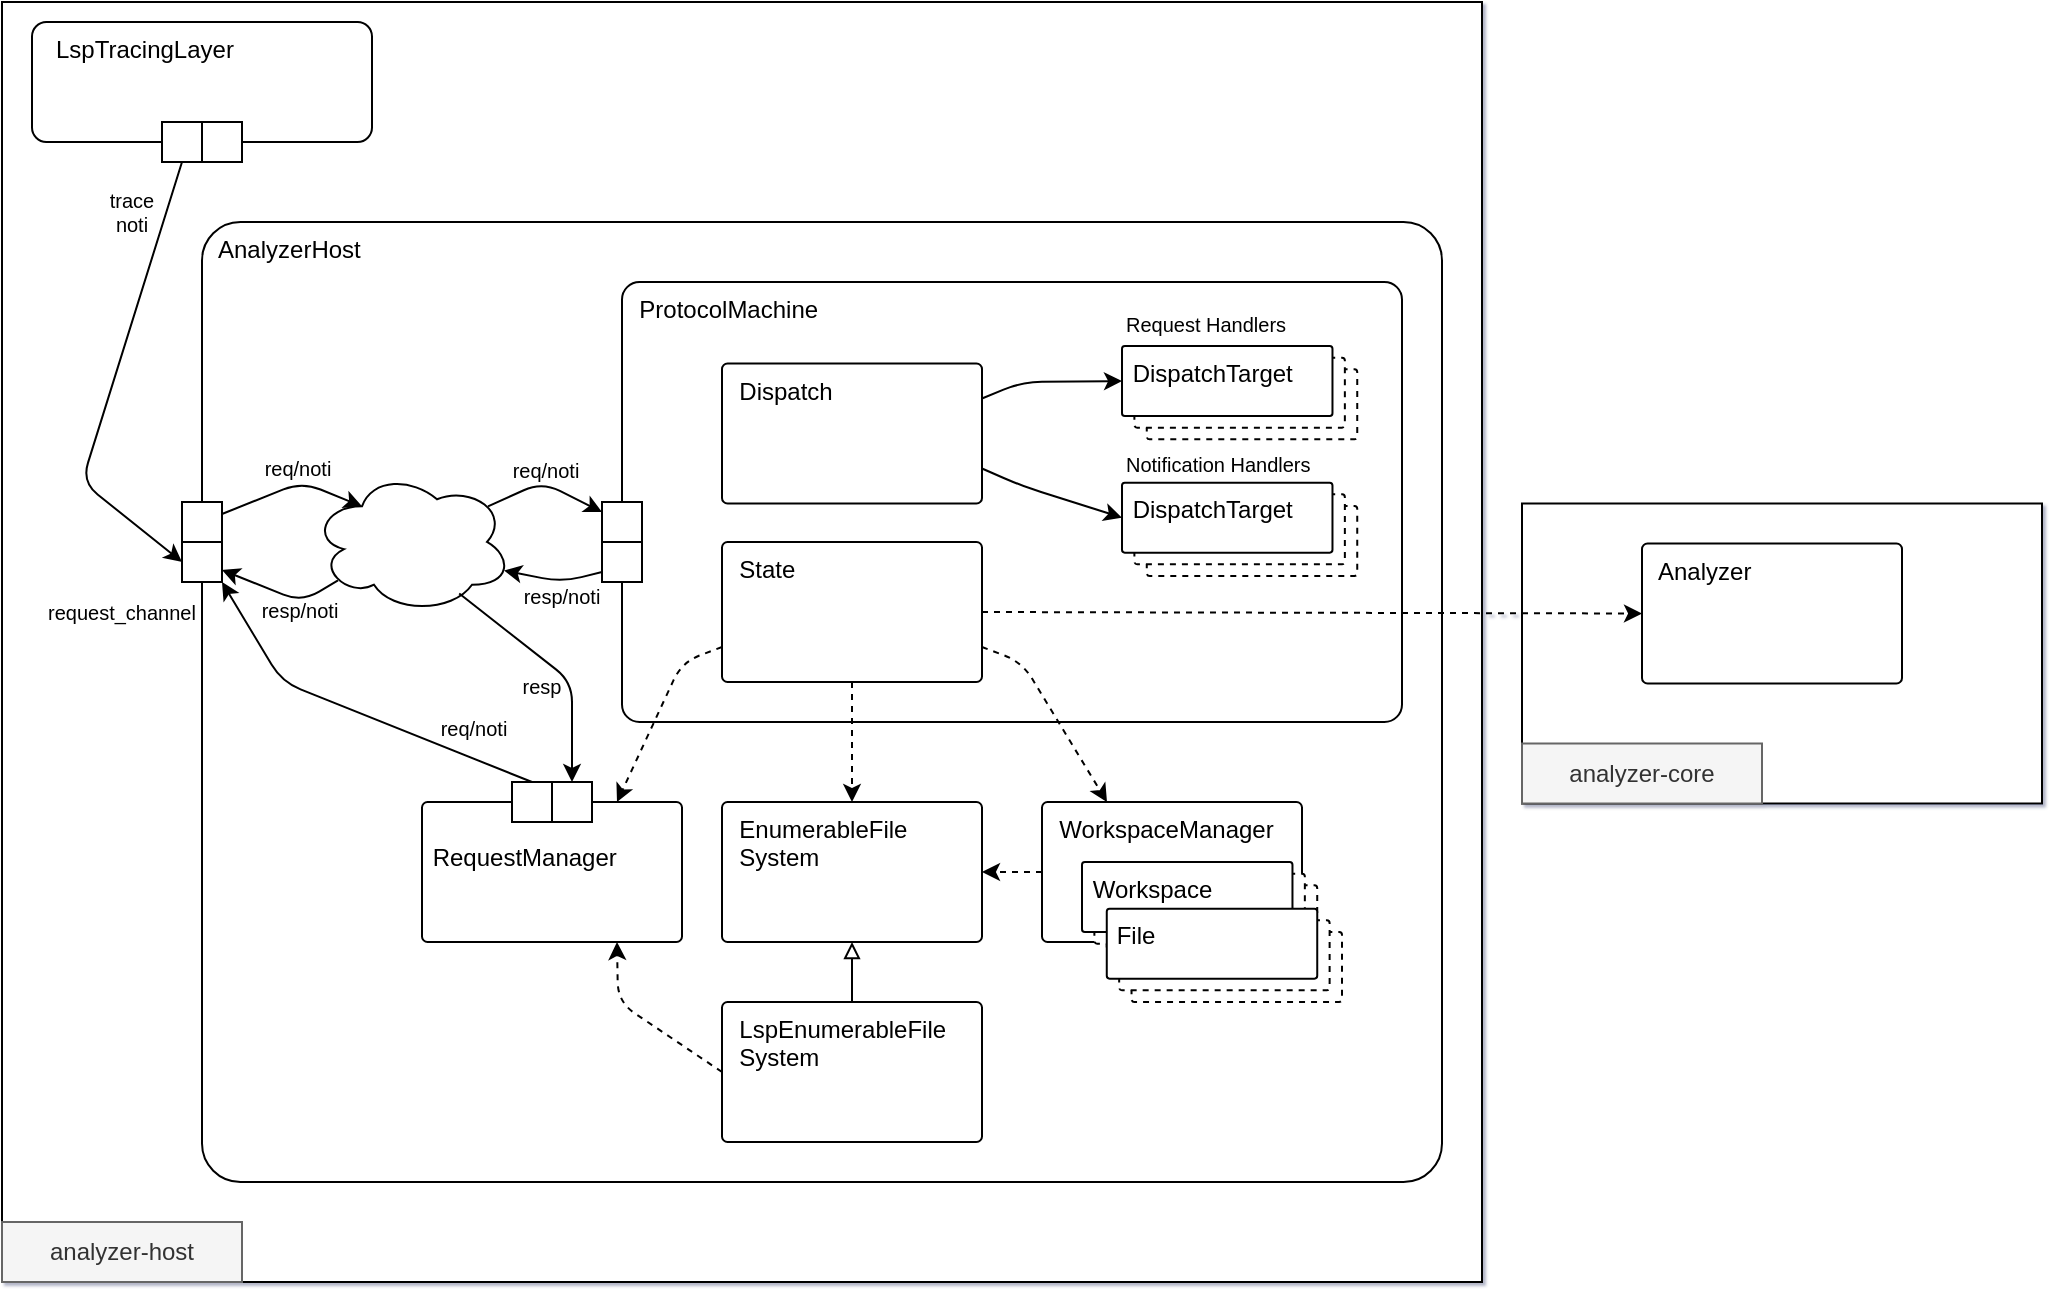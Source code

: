 <mxfile>
    <diagram id="kiC7Fy-Wdv5dh07NvFkj" name="AnalyzerHost Channels">
        <mxGraphModel dx="671" dy="979" grid="1" gridSize="10" guides="1" tooltips="1" connect="1" arrows="1" fold="1" page="0" pageScale="1" pageWidth="827" pageHeight="1169" math="0" shadow="1">
            <root>
                <mxCell id="0"/>
                <mxCell id="1" parent="0"/>
                <mxCell id="31" value="" style="rounded=0;whiteSpace=wrap;html=1;" parent="1" vertex="1">
                    <mxGeometry x="800" y="210" width="740" height="640" as="geometry"/>
                </mxCell>
                <mxCell id="32" value="&amp;nbsp; AnalyzerHost" style="rounded=1;whiteSpace=wrap;html=1;arcSize=4;align=left;verticalAlign=top;" parent="1" vertex="1">
                    <mxGeometry x="900" y="320" width="620" height="480" as="geometry"/>
                </mxCell>
                <mxCell id="33" value="&amp;nbsp; ProtocolMachine" style="rounded=1;whiteSpace=wrap;html=1;arcSize=4;align=left;verticalAlign=top;" parent="1" vertex="1">
                    <mxGeometry x="1110" y="350" width="390" height="220" as="geometry"/>
                </mxCell>
                <mxCell id="34" value="" style="group" parent="1" vertex="1" connectable="0">
                    <mxGeometry x="890" y="460" width="20" height="40" as="geometry"/>
                </mxCell>
                <mxCell id="35" value="" style="rounded=0;whiteSpace=wrap;html=1;" parent="34" vertex="1">
                    <mxGeometry width="20" height="20" as="geometry"/>
                </mxCell>
                <mxCell id="36" value="" style="rounded=0;whiteSpace=wrap;html=1;" parent="34" vertex="1">
                    <mxGeometry y="20" width="20" height="20" as="geometry"/>
                </mxCell>
                <mxCell id="41" value="request_channel" style="text;html=1;strokeColor=none;fillColor=none;align=center;verticalAlign=middle;whiteSpace=wrap;rounded=0;fontSize=10;" parent="1" vertex="1">
                    <mxGeometry x="820" y="500" width="80" height="30" as="geometry"/>
                </mxCell>
                <mxCell id="43" style="edgeStyle=none;html=1;exitX=0.13;exitY=0.77;exitDx=0;exitDy=0;exitPerimeter=0;fontSize=10;" parent="1" source="45" target="36" edge="1">
                    <mxGeometry relative="1" as="geometry">
                        <Array as="points">
                            <mxPoint x="950" y="510"/>
                        </Array>
                    </mxGeometry>
                </mxCell>
                <mxCell id="45" value="" style="ellipse;shape=cloud;whiteSpace=wrap;html=1;fontSize=10;" parent="1" vertex="1">
                    <mxGeometry x="955" y="444.37" width="100" height="71.25" as="geometry"/>
                </mxCell>
                <mxCell id="46" style="edgeStyle=none;html=1;entryX=0.25;entryY=0.25;entryDx=0;entryDy=0;entryPerimeter=0;fontSize=10;" parent="1" source="35" target="45" edge="1">
                    <mxGeometry relative="1" as="geometry">
                        <Array as="points">
                            <mxPoint x="950" y="450"/>
                        </Array>
                    </mxGeometry>
                </mxCell>
                <mxCell id="48" value="req/noti" style="text;html=1;strokeColor=none;fillColor=none;align=center;verticalAlign=middle;whiteSpace=wrap;rounded=0;fontSize=10;" parent="1" vertex="1">
                    <mxGeometry x="923" y="428" width="50" height="30" as="geometry"/>
                </mxCell>
                <mxCell id="49" value="resp/noti" style="text;html=1;strokeColor=none;fillColor=none;align=center;verticalAlign=middle;whiteSpace=wrap;rounded=0;fontSize=10;" parent="1" vertex="1">
                    <mxGeometry x="934" y="499.25" width="30" height="30" as="geometry"/>
                </mxCell>
                <mxCell id="60" value="&lt;br&gt;&amp;nbsp;RequestManager" style="rounded=1;whiteSpace=wrap;html=1;arcSize=4;align=left;verticalAlign=top;" parent="1" vertex="1">
                    <mxGeometry x="1010" y="610" width="130" height="70" as="geometry"/>
                </mxCell>
                <mxCell id="61" value="&amp;nbsp; EnumerableFile&lt;br&gt;&amp;nbsp; System" style="rounded=1;whiteSpace=wrap;html=1;arcSize=4;align=left;verticalAlign=top;" parent="1" vertex="1">
                    <mxGeometry x="1160" y="610" width="130" height="70" as="geometry"/>
                </mxCell>
                <mxCell id="62" value="&amp;nbsp; LspEnumerableFile&lt;br&gt;&amp;nbsp; System" style="rounded=1;whiteSpace=wrap;html=1;arcSize=4;align=left;verticalAlign=top;" parent="1" vertex="1">
                    <mxGeometry x="1160" y="710" width="130" height="70" as="geometry"/>
                </mxCell>
                <mxCell id="63" style="edgeStyle=none;html=1;fontSize=10;entryX=0.5;entryY=1;entryDx=0;entryDy=0;exitX=0.5;exitY=0;exitDx=0;exitDy=0;endArrow=block;endFill=0;" parent="1" source="62" target="61" edge="1">
                    <mxGeometry relative="1" as="geometry">
                        <mxPoint x="680" y="970" as="sourcePoint"/>
                        <mxPoint x="810" y="940" as="targetPoint"/>
                    </mxGeometry>
                </mxCell>
                <mxCell id="G93mr-MW5KjIMSvTOZJg-63" value="" style="group;rotation=90;" parent="1" vertex="1" connectable="0">
                    <mxGeometry x="1065" y="590" width="20" height="40" as="geometry"/>
                </mxCell>
                <mxCell id="G93mr-MW5KjIMSvTOZJg-64" value="" style="rounded=0;whiteSpace=wrap;html=1;rotation=90;" parent="G93mr-MW5KjIMSvTOZJg-63" vertex="1">
                    <mxGeometry x="10" y="10" width="20" height="20" as="geometry"/>
                </mxCell>
                <mxCell id="G93mr-MW5KjIMSvTOZJg-65" value="" style="rounded=0;whiteSpace=wrap;html=1;rotation=90;" parent="G93mr-MW5KjIMSvTOZJg-63" vertex="1">
                    <mxGeometry x="-10" y="10" width="20" height="20" as="geometry"/>
                </mxCell>
                <mxCell id="G93mr-MW5KjIMSvTOZJg-66" style="edgeStyle=none;html=1;entryX=0;entryY=0.5;entryDx=0;entryDy=0;fontSize=10;exitX=0.736;exitY=0.862;exitDx=0;exitDy=0;exitPerimeter=0;" parent="1" source="45" target="G93mr-MW5KjIMSvTOZJg-64" edge="1">
                    <mxGeometry relative="1" as="geometry">
                        <Array as="points">
                            <mxPoint x="1085" y="550"/>
                        </Array>
                        <mxPoint x="920" y="474" as="sourcePoint"/>
                        <mxPoint x="1030" y="474.375" as="targetPoint"/>
                    </mxGeometry>
                </mxCell>
                <mxCell id="G93mr-MW5KjIMSvTOZJg-67" value="resp" style="text;html=1;strokeColor=none;fillColor=none;align=center;verticalAlign=middle;whiteSpace=wrap;rounded=0;fontSize=10;" parent="1" vertex="1">
                    <mxGeometry x="1055" y="537.25" width="30" height="30" as="geometry"/>
                </mxCell>
                <mxCell id="G93mr-MW5KjIMSvTOZJg-69" style="edgeStyle=none;html=1;entryX=1;entryY=1;entryDx=0;entryDy=0;fontSize=10;exitX=0;exitY=0.5;exitDx=0;exitDy=0;" parent="1" source="G93mr-MW5KjIMSvTOZJg-65" target="36" edge="1">
                    <mxGeometry relative="1" as="geometry">
                        <Array as="points">
                            <mxPoint x="940" y="550"/>
                        </Array>
                        <mxPoint x="1068.88" y="512.625" as="sourcePoint"/>
                        <mxPoint x="1095" y="610.0" as="targetPoint"/>
                    </mxGeometry>
                </mxCell>
                <mxCell id="G93mr-MW5KjIMSvTOZJg-70" style="edgeStyle=none;html=1;fontSize=10;dashed=1;exitX=0;exitY=0.5;exitDx=0;exitDy=0;entryX=0.75;entryY=1;entryDx=0;entryDy=0;" parent="1" source="62" target="60" edge="1">
                    <mxGeometry relative="1" as="geometry">
                        <mxPoint x="1100.14" y="830.0" as="sourcePoint"/>
                        <mxPoint x="1100" y="899.66" as="targetPoint"/>
                        <Array as="points">
                            <mxPoint x="1108" y="710"/>
                        </Array>
                    </mxGeometry>
                </mxCell>
                <mxCell id="G93mr-MW5KjIMSvTOZJg-71" value="req/noti" style="text;html=1;strokeColor=none;fillColor=none;align=center;verticalAlign=middle;whiteSpace=wrap;rounded=0;fontSize=10;" parent="1" vertex="1">
                    <mxGeometry x="1021" y="558.25" width="30" height="30" as="geometry"/>
                </mxCell>
                <mxCell id="G93mr-MW5KjIMSvTOZJg-74" style="edgeStyle=none;html=1;fontSize=10;dashed=1;entryX=0.5;entryY=0;entryDx=0;entryDy=0;" parent="1" source="G93mr-MW5KjIMSvTOZJg-85" target="61" edge="1">
                    <mxGeometry relative="1" as="geometry">
                        <mxPoint x="1170" y="755" as="sourcePoint"/>
                        <mxPoint x="1117.5" y="690" as="targetPoint"/>
                    </mxGeometry>
                </mxCell>
                <mxCell id="G93mr-MW5KjIMSvTOZJg-75" style="edgeStyle=none;html=1;fontSize=10;dashed=1;exitX=0;exitY=0.75;exitDx=0;exitDy=0;entryX=0.75;entryY=0;entryDx=0;entryDy=0;" parent="1" source="G93mr-MW5KjIMSvTOZJg-85" target="60" edge="1">
                    <mxGeometry relative="1" as="geometry">
                        <mxPoint x="1270.8" y="576" as="sourcePoint"/>
                        <mxPoint x="1267.5" y="620" as="targetPoint"/>
                        <Array as="points">
                            <mxPoint x="1140" y="540"/>
                        </Array>
                    </mxGeometry>
                </mxCell>
                <mxCell id="G93mr-MW5KjIMSvTOZJg-76" value="" style="group" parent="1" vertex="1" connectable="0">
                    <mxGeometry x="1100" y="460" width="20" height="40" as="geometry"/>
                </mxCell>
                <mxCell id="G93mr-MW5KjIMSvTOZJg-77" value="" style="rounded=0;whiteSpace=wrap;html=1;" parent="G93mr-MW5KjIMSvTOZJg-76" vertex="1">
                    <mxGeometry width="20" height="20" as="geometry"/>
                </mxCell>
                <mxCell id="G93mr-MW5KjIMSvTOZJg-78" value="" style="rounded=0;whiteSpace=wrap;html=1;" parent="G93mr-MW5KjIMSvTOZJg-76" vertex="1">
                    <mxGeometry y="20" width="20" height="20" as="geometry"/>
                </mxCell>
                <mxCell id="G93mr-MW5KjIMSvTOZJg-81" style="edgeStyle=none;html=1;entryX=0;entryY=0.25;entryDx=0;entryDy=0;fontSize=10;exitX=0.88;exitY=0.25;exitDx=0;exitDy=0;exitPerimeter=0;" parent="1" source="45" target="G93mr-MW5KjIMSvTOZJg-77" edge="1">
                    <mxGeometry relative="1" as="geometry">
                        <Array as="points">
                            <mxPoint x="1070" y="450"/>
                        </Array>
                        <mxPoint x="1010" y="426" as="sourcePoint"/>
                        <mxPoint x="1090" y="422.192" as="targetPoint"/>
                    </mxGeometry>
                </mxCell>
                <mxCell id="G93mr-MW5KjIMSvTOZJg-82" value="req/noti" style="text;html=1;strokeColor=none;fillColor=none;align=center;verticalAlign=middle;whiteSpace=wrap;rounded=0;fontSize=10;" parent="1" vertex="1">
                    <mxGeometry x="1047" y="429" width="50" height="30" as="geometry"/>
                </mxCell>
                <mxCell id="G93mr-MW5KjIMSvTOZJg-83" style="edgeStyle=none;html=1;entryX=0.96;entryY=0.7;entryDx=0;entryDy=0;fontSize=10;exitX=0;exitY=0.75;exitDx=0;exitDy=0;entryPerimeter=0;" parent="1" source="G93mr-MW5KjIMSvTOZJg-78" target="45" edge="1">
                    <mxGeometry relative="1" as="geometry">
                        <mxPoint x="1063" y="472.192" as="sourcePoint"/>
                        <mxPoint x="1110" y="475" as="targetPoint"/>
                        <Array as="points">
                            <mxPoint x="1080" y="500"/>
                        </Array>
                    </mxGeometry>
                </mxCell>
                <mxCell id="G93mr-MW5KjIMSvTOZJg-84" value="resp/noti" style="text;html=1;strokeColor=none;fillColor=none;align=center;verticalAlign=middle;whiteSpace=wrap;rounded=0;fontSize=10;" parent="1" vertex="1">
                    <mxGeometry x="1065" y="491.63" width="30" height="30" as="geometry"/>
                </mxCell>
                <mxCell id="G93mr-MW5KjIMSvTOZJg-85" value="&amp;nbsp; State" style="rounded=1;whiteSpace=wrap;html=1;arcSize=4;align=left;verticalAlign=top;" parent="1" vertex="1">
                    <mxGeometry x="1160" y="480" width="130" height="70" as="geometry"/>
                </mxCell>
                <mxCell id="G93mr-MW5KjIMSvTOZJg-86" value="&amp;nbsp; Dispatch" style="rounded=1;whiteSpace=wrap;html=1;arcSize=4;align=left;verticalAlign=top;" parent="1" vertex="1">
                    <mxGeometry x="1160" y="390.75" width="130" height="70" as="geometry"/>
                </mxCell>
                <mxCell id="G93mr-MW5KjIMSvTOZJg-87" value="&amp;nbsp; WorkspaceManager" style="rounded=1;whiteSpace=wrap;html=1;arcSize=4;align=left;verticalAlign=top;" parent="1" vertex="1">
                    <mxGeometry x="1320" y="610" width="130" height="70" as="geometry"/>
                </mxCell>
                <mxCell id="G93mr-MW5KjIMSvTOZJg-88" style="edgeStyle=none;html=1;fontSize=10;dashed=1;entryX=1;entryY=0.5;entryDx=0;entryDy=0;exitX=0;exitY=0.5;exitDx=0;exitDy=0;" parent="1" source="G93mr-MW5KjIMSvTOZJg-87" target="61" edge="1">
                    <mxGeometry relative="1" as="geometry">
                        <mxPoint x="1235" y="560.0" as="sourcePoint"/>
                        <mxPoint x="1235" y="620" as="targetPoint"/>
                    </mxGeometry>
                </mxCell>
                <mxCell id="G93mr-MW5KjIMSvTOZJg-89" style="edgeStyle=none;html=1;fontSize=10;dashed=1;entryX=0.25;entryY=0;entryDx=0;entryDy=0;exitX=1;exitY=0.75;exitDx=0;exitDy=0;" parent="1" source="G93mr-MW5KjIMSvTOZJg-85" target="G93mr-MW5KjIMSvTOZJg-87" edge="1">
                    <mxGeometry relative="1" as="geometry">
                        <mxPoint x="1245" y="570.0" as="sourcePoint"/>
                        <mxPoint x="1245" y="630" as="targetPoint"/>
                        <Array as="points">
                            <mxPoint x="1310" y="540"/>
                        </Array>
                    </mxGeometry>
                </mxCell>
                <mxCell id="G93mr-MW5KjIMSvTOZJg-91" value="" style="group" parent="1" vertex="1" connectable="0">
                    <mxGeometry x="1340" y="640" width="130" height="70" as="geometry"/>
                </mxCell>
                <mxCell id="G93mr-MW5KjIMSvTOZJg-92" value="&amp;nbsp; P4Workspace" style="rounded=1;whiteSpace=wrap;html=1;arcSize=4;align=left;verticalAlign=top;dashed=1;" parent="G93mr-MW5KjIMSvTOZJg-91" vertex="1">
                    <mxGeometry x="12.381" y="11.667" width="105.236" height="35" as="geometry"/>
                </mxCell>
                <mxCell id="G93mr-MW5KjIMSvTOZJg-93" value="&amp;nbsp; P4Workspace" style="rounded=1;whiteSpace=wrap;html=1;arcSize=4;align=left;verticalAlign=top;dashed=1;" parent="G93mr-MW5KjIMSvTOZJg-91" vertex="1">
                    <mxGeometry x="6.19" y="5.833" width="105.236" height="35" as="geometry"/>
                </mxCell>
                <mxCell id="G93mr-MW5KjIMSvTOZJg-94" value="&amp;nbsp;Workspace" style="rounded=1;whiteSpace=wrap;html=1;arcSize=4;align=left;verticalAlign=top;" parent="G93mr-MW5KjIMSvTOZJg-91" vertex="1">
                    <mxGeometry width="105.236" height="35" as="geometry"/>
                </mxCell>
                <mxCell id="G93mr-MW5KjIMSvTOZJg-99" value="" style="group" parent="G93mr-MW5KjIMSvTOZJg-91" vertex="1" connectable="0">
                    <mxGeometry x="12.383" y="23.333" width="117.617" height="46.667" as="geometry"/>
                </mxCell>
                <mxCell id="G93mr-MW5KjIMSvTOZJg-100" value="&amp;nbsp; P4Workspace" style="rounded=1;whiteSpace=wrap;html=1;arcSize=4;align=left;verticalAlign=top;dashed=1;" parent="G93mr-MW5KjIMSvTOZJg-99" vertex="1">
                    <mxGeometry x="12.381" y="11.667" width="105.236" height="35" as="geometry"/>
                </mxCell>
                <mxCell id="G93mr-MW5KjIMSvTOZJg-101" value="&amp;nbsp; P4Workspace" style="rounded=1;whiteSpace=wrap;html=1;arcSize=4;align=left;verticalAlign=top;dashed=1;" parent="G93mr-MW5KjIMSvTOZJg-99" vertex="1">
                    <mxGeometry x="6.19" y="5.833" width="105.236" height="35" as="geometry"/>
                </mxCell>
                <mxCell id="G93mr-MW5KjIMSvTOZJg-102" value="&amp;nbsp;File" style="rounded=1;whiteSpace=wrap;html=1;arcSize=4;align=left;verticalAlign=top;" parent="G93mr-MW5KjIMSvTOZJg-99" vertex="1">
                    <mxGeometry width="105.236" height="35" as="geometry"/>
                </mxCell>
                <mxCell id="G93mr-MW5KjIMSvTOZJg-103" value="" style="group" parent="1" vertex="1" connectable="0">
                    <mxGeometry x="1360.003" y="382.003" width="117.617" height="46.667" as="geometry"/>
                </mxCell>
                <mxCell id="G93mr-MW5KjIMSvTOZJg-104" value="&amp;nbsp; P4Workspace" style="rounded=1;whiteSpace=wrap;html=1;arcSize=4;align=left;verticalAlign=top;dashed=1;" parent="G93mr-MW5KjIMSvTOZJg-103" vertex="1">
                    <mxGeometry x="12.381" y="11.667" width="105.236" height="35" as="geometry"/>
                </mxCell>
                <mxCell id="G93mr-MW5KjIMSvTOZJg-105" value="&amp;nbsp; P4Workspace" style="rounded=1;whiteSpace=wrap;html=1;arcSize=4;align=left;verticalAlign=top;dashed=1;" parent="G93mr-MW5KjIMSvTOZJg-103" vertex="1">
                    <mxGeometry x="6.19" y="5.833" width="105.236" height="35" as="geometry"/>
                </mxCell>
                <mxCell id="G93mr-MW5KjIMSvTOZJg-106" value="&amp;nbsp;DispatchTarget" style="rounded=1;whiteSpace=wrap;html=1;arcSize=4;align=left;verticalAlign=top;" parent="G93mr-MW5KjIMSvTOZJg-103" vertex="1">
                    <mxGeometry width="105.236" height="35" as="geometry"/>
                </mxCell>
                <mxCell id="G93mr-MW5KjIMSvTOZJg-107" value="" style="group" parent="1" vertex="1" connectable="0">
                    <mxGeometry x="1360.003" y="450.333" width="117.617" height="46.667" as="geometry"/>
                </mxCell>
                <mxCell id="G93mr-MW5KjIMSvTOZJg-108" value="&amp;nbsp; P4Workspace" style="rounded=1;whiteSpace=wrap;html=1;arcSize=4;align=left;verticalAlign=top;dashed=1;" parent="G93mr-MW5KjIMSvTOZJg-107" vertex="1">
                    <mxGeometry x="12.381" y="11.667" width="105.236" height="35" as="geometry"/>
                </mxCell>
                <mxCell id="G93mr-MW5KjIMSvTOZJg-109" value="&amp;nbsp; P4Workspace" style="rounded=1;whiteSpace=wrap;html=1;arcSize=4;align=left;verticalAlign=top;dashed=1;" parent="G93mr-MW5KjIMSvTOZJg-107" vertex="1">
                    <mxGeometry x="6.19" y="5.833" width="105.236" height="35" as="geometry"/>
                </mxCell>
                <mxCell id="G93mr-MW5KjIMSvTOZJg-110" value="&amp;nbsp;DispatchTarget" style="rounded=1;whiteSpace=wrap;html=1;arcSize=4;align=left;verticalAlign=top;" parent="G93mr-MW5KjIMSvTOZJg-107" vertex="1">
                    <mxGeometry width="105.236" height="35" as="geometry"/>
                </mxCell>
                <mxCell id="G93mr-MW5KjIMSvTOZJg-115" value="Notification Handlers" style="text;html=1;strokeColor=none;fillColor=none;align=left;verticalAlign=middle;whiteSpace=wrap;rounded=0;fontSize=10;" parent="G93mr-MW5KjIMSvTOZJg-107" vertex="1">
                    <mxGeometry x="-0.003" y="-24.163" width="100" height="30" as="geometry"/>
                </mxCell>
                <mxCell id="G93mr-MW5KjIMSvTOZJg-112" style="edgeStyle=none;html=1;entryX=0;entryY=0.5;entryDx=0;entryDy=0;fontSize=10;exitX=1;exitY=0.25;exitDx=0;exitDy=0;" parent="1" source="G93mr-MW5KjIMSvTOZJg-86" target="G93mr-MW5KjIMSvTOZJg-106" edge="1">
                    <mxGeometry relative="1" as="geometry">
                        <Array as="points">
                            <mxPoint x="1310" y="400"/>
                        </Array>
                        <mxPoint x="1290" y="421.997" as="sourcePoint"/>
                        <mxPoint x="1346.4" y="516.21" as="targetPoint"/>
                    </mxGeometry>
                </mxCell>
                <mxCell id="G93mr-MW5KjIMSvTOZJg-113" style="edgeStyle=none;html=1;entryX=0;entryY=0.5;entryDx=0;entryDy=0;fontSize=10;exitX=1;exitY=0.75;exitDx=0;exitDy=0;labelBackgroundColor=none;" parent="1" source="G93mr-MW5KjIMSvTOZJg-86" target="G93mr-MW5KjIMSvTOZJg-110" edge="1">
                    <mxGeometry relative="1" as="geometry">
                        <Array as="points">
                            <mxPoint x="1310" y="452"/>
                        </Array>
                        <mxPoint x="1300" y="431.998" as="sourcePoint"/>
                        <mxPoint x="1370.003" y="409.503" as="targetPoint"/>
                    </mxGeometry>
                </mxCell>
                <mxCell id="G93mr-MW5KjIMSvTOZJg-114" value="Request Handlers" style="text;html=1;strokeColor=none;fillColor=none;align=left;verticalAlign=middle;whiteSpace=wrap;rounded=0;fontSize=10;" parent="1" vertex="1">
                    <mxGeometry x="1360" y="356" width="100" height="30" as="geometry"/>
                </mxCell>
                <mxCell id="G93mr-MW5KjIMSvTOZJg-116" value="&amp;nbsp; &amp;nbsp;LspTracingLayer" style="rounded=1;whiteSpace=wrap;html=1;arcSize=12;align=left;verticalAlign=top;" parent="1" vertex="1">
                    <mxGeometry x="815" y="220" width="170" height="60" as="geometry"/>
                </mxCell>
                <mxCell id="G93mr-MW5KjIMSvTOZJg-117" value="" style="group;rotation=90;" parent="1" vertex="1" connectable="0">
                    <mxGeometry x="890" y="260" width="20" height="40" as="geometry"/>
                </mxCell>
                <mxCell id="G93mr-MW5KjIMSvTOZJg-118" value="" style="rounded=0;whiteSpace=wrap;html=1;rotation=90;" parent="G93mr-MW5KjIMSvTOZJg-117" vertex="1">
                    <mxGeometry x="10" y="10" width="20" height="20" as="geometry"/>
                </mxCell>
                <mxCell id="G93mr-MW5KjIMSvTOZJg-119" value="" style="rounded=0;whiteSpace=wrap;html=1;rotation=90;" parent="G93mr-MW5KjIMSvTOZJg-117" vertex="1">
                    <mxGeometry x="-10" y="10" width="20" height="20" as="geometry"/>
                </mxCell>
                <mxCell id="G93mr-MW5KjIMSvTOZJg-120" style="edgeStyle=none;html=1;fontSize=10;exitX=1;exitY=0.5;exitDx=0;exitDy=0;entryX=0;entryY=0.5;entryDx=0;entryDy=0;" parent="1" source="G93mr-MW5KjIMSvTOZJg-119" target="36" edge="1">
                    <mxGeometry relative="1" as="geometry">
                        <Array as="points">
                            <mxPoint x="840" y="450"/>
                        </Array>
                        <mxPoint x="1075" y="610" as="sourcePoint"/>
                        <mxPoint x="750" y="520" as="targetPoint"/>
                    </mxGeometry>
                </mxCell>
                <mxCell id="G93mr-MW5KjIMSvTOZJg-121" value="trace noti" style="text;html=1;strokeColor=none;fillColor=none;align=center;verticalAlign=middle;whiteSpace=wrap;rounded=0;fontSize=10;" parent="1" vertex="1">
                    <mxGeometry x="850" y="300" width="30" height="30" as="geometry"/>
                </mxCell>
                <mxCell id="QvTsMh90DdJ-XIK3S6vg-63" value="" style="rounded=0;whiteSpace=wrap;html=1;" parent="1" vertex="1">
                    <mxGeometry x="1560" y="460.75" width="260" height="150" as="geometry"/>
                </mxCell>
                <mxCell id="QvTsMh90DdJ-XIK3S6vg-64" value="&amp;nbsp; Analyzer" style="rounded=1;whiteSpace=wrap;html=1;arcSize=4;align=left;verticalAlign=top;" parent="1" vertex="1">
                    <mxGeometry x="1620" y="480.75" width="130" height="70" as="geometry"/>
                </mxCell>
                <mxCell id="QvTsMh90DdJ-XIK3S6vg-65" value="analyzer-host" style="rounded=0;whiteSpace=wrap;html=1;strokeColor=#666666;fillColor=#f5f5f5;fontColor=#333333;" parent="1" vertex="1">
                    <mxGeometry x="800" y="820" width="120" height="30" as="geometry"/>
                </mxCell>
                <mxCell id="QvTsMh90DdJ-XIK3S6vg-66" value="analyzer-core" style="rounded=0;whiteSpace=wrap;html=1;strokeColor=#666666;fillColor=#f5f5f5;fontColor=#333333;" parent="1" vertex="1">
                    <mxGeometry x="1560" y="580.75" width="120" height="30" as="geometry"/>
                </mxCell>
                <mxCell id="QvTsMh90DdJ-XIK3S6vg-68" style="edgeStyle=none;html=1;fontSize=10;dashed=1;entryX=0;entryY=0.5;entryDx=0;entryDy=0;exitX=1;exitY=0.5;exitDx=0;exitDy=0;" parent="1" source="G93mr-MW5KjIMSvTOZJg-85" target="QvTsMh90DdJ-XIK3S6vg-64" edge="1">
                    <mxGeometry relative="1" as="geometry">
                        <mxPoint x="1300" y="542.5" as="sourcePoint"/>
                        <mxPoint x="1362.5" y="620.0" as="targetPoint"/>
                    </mxGeometry>
                </mxCell>
            </root>
        </mxGraphModel>
    </diagram>
    <diagram name="Native /LSPServerCommand" id="7uf0tBBzx-ZlqhHjrKZB">
        <mxGraphModel dx="1871" dy="979" grid="1" gridSize="10" guides="1" tooltips="1" connect="1" arrows="1" fold="1" page="0" pageScale="1" pageWidth="827" pageHeight="1169" background="none" math="0" shadow="1">
            <root>
                <mxCell id="_cCrCONWq11tglR61idp-0"/>
                <mxCell id="_cCrCONWq11tglR61idp-1" parent="_cCrCONWq11tglR61idp-0"/>
                <mxCell id="CulMNdhNaPcD7BCoiE_t-0" value="" style="rounded=0;whiteSpace=wrap;html=1;" parent="_cCrCONWq11tglR61idp-1" vertex="1">
                    <mxGeometry x="-320" y="210" width="1230" height="910" as="geometry"/>
                </mxCell>
                <mxCell id="_cCrCONWq11tglR61idp-28" value="&amp;nbsp; LSPServerCommand" style="rounded=1;whiteSpace=wrap;html=1;arcSize=2;align=left;verticalAlign=top;" parent="_cCrCONWq11tglR61idp-1" vertex="1">
                    <mxGeometry x="-211" y="310" width="1090" height="790" as="geometry"/>
                </mxCell>
                <mxCell id="Qs2lp3DL-WBRifaDgib_-0" value="&amp;nbsp;RollingFileTrace" style="rounded=1;whiteSpace=wrap;html=1;arcSize=12;align=left;verticalAlign=top;" parent="_cCrCONWq11tglR61idp-1" vertex="1">
                    <mxGeometry x="-191" y="220" width="170" height="60" as="geometry"/>
                </mxCell>
                <mxCell id="KYRos_UsGTP4H9dMfmuf-0" value="" style="rounded=0;whiteSpace=wrap;html=1;" parent="_cCrCONWq11tglR61idp-1" vertex="1">
                    <mxGeometry x="89" y="350" width="750" height="640" as="geometry"/>
                </mxCell>
                <mxCell id="KYRos_UsGTP4H9dMfmuf-1" value="&amp;nbsp; AnalyzerHost" style="rounded=1;whiteSpace=wrap;html=1;arcSize=4;align=left;verticalAlign=top;" parent="_cCrCONWq11tglR61idp-1" vertex="1">
                    <mxGeometry x="149" y="460" width="620" height="480" as="geometry"/>
                </mxCell>
                <mxCell id="KYRos_UsGTP4H9dMfmuf-2" value="&amp;nbsp; ProtocolMachine" style="rounded=1;whiteSpace=wrap;html=1;arcSize=4;align=left;verticalAlign=top;" parent="_cCrCONWq11tglR61idp-1" vertex="1">
                    <mxGeometry x="359" y="490" width="390" height="220" as="geometry"/>
                </mxCell>
                <mxCell id="KYRos_UsGTP4H9dMfmuf-3" value="" style="group;dashed=1;dashPattern=8 8;strokeColor=default;" parent="_cCrCONWq11tglR61idp-1" vertex="1" connectable="0">
                    <mxGeometry x="139" y="600" width="20" height="40" as="geometry"/>
                </mxCell>
                <mxCell id="KYRos_UsGTP4H9dMfmuf-4" value="" style="rounded=0;whiteSpace=wrap;html=1;" parent="KYRos_UsGTP4H9dMfmuf-3" vertex="1">
                    <mxGeometry width="20" height="20" as="geometry"/>
                </mxCell>
                <mxCell id="KYRos_UsGTP4H9dMfmuf-5" value="" style="rounded=0;whiteSpace=wrap;html=1;" parent="KYRos_UsGTP4H9dMfmuf-3" vertex="1">
                    <mxGeometry y="20" width="20" height="20" as="geometry"/>
                </mxCell>
                <mxCell id="KYRos_UsGTP4H9dMfmuf-7" style="edgeStyle=none;html=1;exitX=0.13;exitY=0.77;exitDx=0;exitDy=0;exitPerimeter=0;fontSize=10;" parent="_cCrCONWq11tglR61idp-1" source="KYRos_UsGTP4H9dMfmuf-8" target="KYRos_UsGTP4H9dMfmuf-5" edge="1">
                    <mxGeometry relative="1" as="geometry">
                        <Array as="points">
                            <mxPoint x="199" y="650"/>
                        </Array>
                    </mxGeometry>
                </mxCell>
                <mxCell id="KYRos_UsGTP4H9dMfmuf-8" value="" style="ellipse;shape=cloud;whiteSpace=wrap;html=1;fontSize=10;" parent="_cCrCONWq11tglR61idp-1" vertex="1">
                    <mxGeometry x="204" y="584.37" width="100" height="71.25" as="geometry"/>
                </mxCell>
                <mxCell id="KYRos_UsGTP4H9dMfmuf-9" style="edgeStyle=none;html=1;entryX=0.25;entryY=0.25;entryDx=0;entryDy=0;entryPerimeter=0;fontSize=10;" parent="_cCrCONWq11tglR61idp-1" source="KYRos_UsGTP4H9dMfmuf-4" target="KYRos_UsGTP4H9dMfmuf-8" edge="1">
                    <mxGeometry relative="1" as="geometry">
                        <Array as="points">
                            <mxPoint x="199" y="590"/>
                        </Array>
                    </mxGeometry>
                </mxCell>
                <mxCell id="KYRos_UsGTP4H9dMfmuf-10" value="req/noti" style="text;html=1;strokeColor=none;fillColor=none;align=center;verticalAlign=middle;whiteSpace=wrap;rounded=0;fontSize=10;" parent="_cCrCONWq11tglR61idp-1" vertex="1">
                    <mxGeometry x="172" y="568" width="50" height="30" as="geometry"/>
                </mxCell>
                <mxCell id="KYRos_UsGTP4H9dMfmuf-11" value="resp/noti" style="text;html=1;strokeColor=none;fillColor=none;align=center;verticalAlign=middle;whiteSpace=wrap;rounded=0;fontSize=10;" parent="_cCrCONWq11tglR61idp-1" vertex="1">
                    <mxGeometry x="183" y="639.25" width="30" height="30" as="geometry"/>
                </mxCell>
                <mxCell id="KYRos_UsGTP4H9dMfmuf-12" value="&lt;br&gt;&amp;nbsp;RequestManager" style="rounded=1;whiteSpace=wrap;html=1;arcSize=4;align=left;verticalAlign=top;" parent="_cCrCONWq11tglR61idp-1" vertex="1">
                    <mxGeometry x="259" y="750" width="130" height="70" as="geometry"/>
                </mxCell>
                <mxCell id="KYRos_UsGTP4H9dMfmuf-13" value="&amp;nbsp; EnumerableFile&lt;br&gt;&amp;nbsp; System" style="rounded=1;whiteSpace=wrap;html=1;arcSize=4;align=left;verticalAlign=top;" parent="_cCrCONWq11tglR61idp-1" vertex="1">
                    <mxGeometry x="409" y="750" width="130" height="70" as="geometry"/>
                </mxCell>
                <mxCell id="KYRos_UsGTP4H9dMfmuf-14" value="&amp;nbsp; NativeEnumerable&lt;br&gt;&amp;nbsp; FileSystem" style="rounded=1;whiteSpace=wrap;html=1;arcSize=4;align=left;verticalAlign=top;" parent="_cCrCONWq11tglR61idp-1" vertex="1">
                    <mxGeometry x="409" y="1010" width="130" height="70" as="geometry"/>
                </mxCell>
                <mxCell id="KYRos_UsGTP4H9dMfmuf-15" style="edgeStyle=none;html=1;fontSize=10;entryX=0.5;entryY=1;entryDx=0;entryDy=0;exitX=0.5;exitY=0;exitDx=0;exitDy=0;endArrow=block;endFill=0;" parent="_cCrCONWq11tglR61idp-1" source="KYRos_UsGTP4H9dMfmuf-14" target="KYRos_UsGTP4H9dMfmuf-13" edge="1">
                    <mxGeometry relative="1" as="geometry">
                        <mxPoint x="-71" y="1110" as="sourcePoint"/>
                        <mxPoint x="59" y="1080" as="targetPoint"/>
                    </mxGeometry>
                </mxCell>
                <mxCell id="KYRos_UsGTP4H9dMfmuf-16" value="" style="group;rotation=90;" parent="_cCrCONWq11tglR61idp-1" vertex="1" connectable="0">
                    <mxGeometry x="314" y="730" width="20" height="40" as="geometry"/>
                </mxCell>
                <mxCell id="KYRos_UsGTP4H9dMfmuf-17" value="" style="rounded=0;whiteSpace=wrap;html=1;rotation=90;" parent="KYRos_UsGTP4H9dMfmuf-16" vertex="1">
                    <mxGeometry x="10" y="10" width="20" height="20" as="geometry"/>
                </mxCell>
                <mxCell id="KYRos_UsGTP4H9dMfmuf-18" value="" style="rounded=0;whiteSpace=wrap;html=1;rotation=90;" parent="KYRos_UsGTP4H9dMfmuf-16" vertex="1">
                    <mxGeometry x="-10" y="10" width="20" height="20" as="geometry"/>
                </mxCell>
                <mxCell id="KYRos_UsGTP4H9dMfmuf-19" style="edgeStyle=none;html=1;entryX=0;entryY=0.5;entryDx=0;entryDy=0;fontSize=10;exitX=0.736;exitY=0.862;exitDx=0;exitDy=0;exitPerimeter=0;" parent="_cCrCONWq11tglR61idp-1" source="KYRos_UsGTP4H9dMfmuf-8" target="KYRos_UsGTP4H9dMfmuf-17" edge="1">
                    <mxGeometry relative="1" as="geometry">
                        <Array as="points">
                            <mxPoint x="334" y="690"/>
                        </Array>
                        <mxPoint x="169" y="614" as="sourcePoint"/>
                        <mxPoint x="279" y="614.375" as="targetPoint"/>
                    </mxGeometry>
                </mxCell>
                <mxCell id="KYRos_UsGTP4H9dMfmuf-20" value="resp" style="text;html=1;strokeColor=none;fillColor=none;align=center;verticalAlign=middle;whiteSpace=wrap;rounded=0;fontSize=10;" parent="_cCrCONWq11tglR61idp-1" vertex="1">
                    <mxGeometry x="304" y="677.25" width="30" height="30" as="geometry"/>
                </mxCell>
                <mxCell id="KYRos_UsGTP4H9dMfmuf-21" style="edgeStyle=none;html=1;entryX=1;entryY=1;entryDx=0;entryDy=0;fontSize=10;exitX=0;exitY=0.5;exitDx=0;exitDy=0;" parent="_cCrCONWq11tglR61idp-1" source="KYRos_UsGTP4H9dMfmuf-18" target="KYRos_UsGTP4H9dMfmuf-5" edge="1">
                    <mxGeometry relative="1" as="geometry">
                        <Array as="points">
                            <mxPoint x="189" y="690"/>
                        </Array>
                        <mxPoint x="317.88" y="652.625" as="sourcePoint"/>
                        <mxPoint x="344" y="750" as="targetPoint"/>
                    </mxGeometry>
                </mxCell>
                <mxCell id="KYRos_UsGTP4H9dMfmuf-23" value="req/noti" style="text;html=1;strokeColor=none;fillColor=none;align=center;verticalAlign=middle;whiteSpace=wrap;rounded=0;fontSize=10;" parent="_cCrCONWq11tglR61idp-1" vertex="1">
                    <mxGeometry x="270" y="698.25" width="30" height="30" as="geometry"/>
                </mxCell>
                <mxCell id="KYRos_UsGTP4H9dMfmuf-24" style="edgeStyle=none;html=1;fontSize=10;dashed=1;entryX=0.5;entryY=0;entryDx=0;entryDy=0;" parent="_cCrCONWq11tglR61idp-1" source="KYRos_UsGTP4H9dMfmuf-33" target="KYRos_UsGTP4H9dMfmuf-13" edge="1">
                    <mxGeometry relative="1" as="geometry">
                        <mxPoint x="419" y="895" as="sourcePoint"/>
                        <mxPoint x="366.5" y="830" as="targetPoint"/>
                    </mxGeometry>
                </mxCell>
                <mxCell id="KYRos_UsGTP4H9dMfmuf-25" style="edgeStyle=none;html=1;fontSize=10;dashed=1;exitX=0;exitY=0.75;exitDx=0;exitDy=0;entryX=0.75;entryY=0;entryDx=0;entryDy=0;" parent="_cCrCONWq11tglR61idp-1" source="KYRos_UsGTP4H9dMfmuf-33" target="KYRos_UsGTP4H9dMfmuf-12" edge="1">
                    <mxGeometry relative="1" as="geometry">
                        <mxPoint x="519.8" y="716" as="sourcePoint"/>
                        <mxPoint x="516.5" y="760" as="targetPoint"/>
                        <Array as="points">
                            <mxPoint x="389" y="680"/>
                        </Array>
                    </mxGeometry>
                </mxCell>
                <mxCell id="KYRos_UsGTP4H9dMfmuf-26" value="" style="group" parent="_cCrCONWq11tglR61idp-1" vertex="1" connectable="0">
                    <mxGeometry x="349" y="600" width="20" height="40" as="geometry"/>
                </mxCell>
                <mxCell id="KYRos_UsGTP4H9dMfmuf-27" value="" style="rounded=0;whiteSpace=wrap;html=1;" parent="KYRos_UsGTP4H9dMfmuf-26" vertex="1">
                    <mxGeometry width="20" height="20" as="geometry"/>
                </mxCell>
                <mxCell id="KYRos_UsGTP4H9dMfmuf-28" value="" style="rounded=0;whiteSpace=wrap;html=1;" parent="KYRos_UsGTP4H9dMfmuf-26" vertex="1">
                    <mxGeometry y="20" width="20" height="20" as="geometry"/>
                </mxCell>
                <mxCell id="KYRos_UsGTP4H9dMfmuf-29" style="edgeStyle=none;html=1;entryX=0;entryY=0.25;entryDx=0;entryDy=0;fontSize=10;exitX=0.88;exitY=0.25;exitDx=0;exitDy=0;exitPerimeter=0;" parent="_cCrCONWq11tglR61idp-1" source="KYRos_UsGTP4H9dMfmuf-8" target="KYRos_UsGTP4H9dMfmuf-27" edge="1">
                    <mxGeometry relative="1" as="geometry">
                        <Array as="points">
                            <mxPoint x="319" y="590"/>
                        </Array>
                        <mxPoint x="259" y="566" as="sourcePoint"/>
                        <mxPoint x="339" y="562.193" as="targetPoint"/>
                    </mxGeometry>
                </mxCell>
                <mxCell id="KYRos_UsGTP4H9dMfmuf-30" value="req/noti" style="text;html=1;strokeColor=none;fillColor=none;align=center;verticalAlign=middle;whiteSpace=wrap;rounded=0;fontSize=10;" parent="_cCrCONWq11tglR61idp-1" vertex="1">
                    <mxGeometry x="296" y="569" width="50" height="30" as="geometry"/>
                </mxCell>
                <mxCell id="KYRos_UsGTP4H9dMfmuf-31" style="edgeStyle=none;html=1;entryX=0.96;entryY=0.7;entryDx=0;entryDy=0;fontSize=10;exitX=0;exitY=0.75;exitDx=0;exitDy=0;entryPerimeter=0;" parent="_cCrCONWq11tglR61idp-1" source="KYRos_UsGTP4H9dMfmuf-28" target="KYRos_UsGTP4H9dMfmuf-8" edge="1">
                    <mxGeometry relative="1" as="geometry">
                        <mxPoint x="312" y="612.193" as="sourcePoint"/>
                        <mxPoint x="359" y="615" as="targetPoint"/>
                        <Array as="points">
                            <mxPoint x="329" y="640"/>
                        </Array>
                    </mxGeometry>
                </mxCell>
                <mxCell id="KYRos_UsGTP4H9dMfmuf-32" value="resp/noti" style="text;html=1;strokeColor=none;fillColor=none;align=center;verticalAlign=middle;whiteSpace=wrap;rounded=0;fontSize=10;" parent="_cCrCONWq11tglR61idp-1" vertex="1">
                    <mxGeometry x="314" y="631.63" width="30" height="30" as="geometry"/>
                </mxCell>
                <mxCell id="KYRos_UsGTP4H9dMfmuf-33" value="&amp;nbsp; State" style="rounded=1;whiteSpace=wrap;html=1;arcSize=4;align=left;verticalAlign=top;" parent="_cCrCONWq11tglR61idp-1" vertex="1">
                    <mxGeometry x="409" y="620" width="130" height="70" as="geometry"/>
                </mxCell>
                <mxCell id="KYRos_UsGTP4H9dMfmuf-34" value="&amp;nbsp; Dispatch" style="rounded=1;whiteSpace=wrap;html=1;arcSize=4;align=left;verticalAlign=top;" parent="_cCrCONWq11tglR61idp-1" vertex="1">
                    <mxGeometry x="409" y="530.75" width="130" height="70" as="geometry"/>
                </mxCell>
                <mxCell id="KYRos_UsGTP4H9dMfmuf-35" value="&amp;nbsp; WorkspaceManager" style="rounded=1;whiteSpace=wrap;html=1;arcSize=4;align=left;verticalAlign=top;" parent="_cCrCONWq11tglR61idp-1" vertex="1">
                    <mxGeometry x="569" y="750" width="130" height="70" as="geometry"/>
                </mxCell>
                <mxCell id="KYRos_UsGTP4H9dMfmuf-36" style="edgeStyle=none;html=1;fontSize=10;dashed=1;entryX=1;entryY=0.5;entryDx=0;entryDy=0;exitX=0;exitY=0.5;exitDx=0;exitDy=0;" parent="_cCrCONWq11tglR61idp-1" source="KYRos_UsGTP4H9dMfmuf-35" target="KYRos_UsGTP4H9dMfmuf-13" edge="1">
                    <mxGeometry relative="1" as="geometry">
                        <mxPoint x="484" y="700" as="sourcePoint"/>
                        <mxPoint x="484" y="760" as="targetPoint"/>
                    </mxGeometry>
                </mxCell>
                <mxCell id="KYRos_UsGTP4H9dMfmuf-37" style="edgeStyle=none;html=1;fontSize=10;dashed=1;entryX=0.25;entryY=0;entryDx=0;entryDy=0;exitX=1;exitY=0.75;exitDx=0;exitDy=0;" parent="_cCrCONWq11tglR61idp-1" source="KYRos_UsGTP4H9dMfmuf-33" target="KYRos_UsGTP4H9dMfmuf-35" edge="1">
                    <mxGeometry relative="1" as="geometry">
                        <mxPoint x="494" y="710" as="sourcePoint"/>
                        <mxPoint x="494" y="770" as="targetPoint"/>
                        <Array as="points">
                            <mxPoint x="559" y="680"/>
                        </Array>
                    </mxGeometry>
                </mxCell>
                <mxCell id="KYRos_UsGTP4H9dMfmuf-38" value="" style="group" parent="_cCrCONWq11tglR61idp-1" vertex="1" connectable="0">
                    <mxGeometry x="589" y="780" width="130" height="70" as="geometry"/>
                </mxCell>
                <mxCell id="KYRos_UsGTP4H9dMfmuf-39" value="&amp;nbsp; P4Workspace" style="rounded=1;whiteSpace=wrap;html=1;arcSize=4;align=left;verticalAlign=top;dashed=1;" parent="KYRos_UsGTP4H9dMfmuf-38" vertex="1">
                    <mxGeometry x="12.381" y="11.667" width="105.236" height="35" as="geometry"/>
                </mxCell>
                <mxCell id="KYRos_UsGTP4H9dMfmuf-40" value="&amp;nbsp; P4Workspace" style="rounded=1;whiteSpace=wrap;html=1;arcSize=4;align=left;verticalAlign=top;dashed=1;" parent="KYRos_UsGTP4H9dMfmuf-38" vertex="1">
                    <mxGeometry x="6.19" y="5.833" width="105.236" height="35" as="geometry"/>
                </mxCell>
                <mxCell id="KYRos_UsGTP4H9dMfmuf-41" value="&amp;nbsp;Workspace" style="rounded=1;whiteSpace=wrap;html=1;arcSize=4;align=left;verticalAlign=top;" parent="KYRos_UsGTP4H9dMfmuf-38" vertex="1">
                    <mxGeometry width="105.236" height="35" as="geometry"/>
                </mxCell>
                <mxCell id="KYRos_UsGTP4H9dMfmuf-42" value="" style="group" parent="KYRos_UsGTP4H9dMfmuf-38" vertex="1" connectable="0">
                    <mxGeometry x="12.383" y="23.333" width="117.617" height="46.667" as="geometry"/>
                </mxCell>
                <mxCell id="KYRos_UsGTP4H9dMfmuf-43" value="&amp;nbsp; P4Workspace" style="rounded=1;whiteSpace=wrap;html=1;arcSize=4;align=left;verticalAlign=top;dashed=1;" parent="KYRos_UsGTP4H9dMfmuf-42" vertex="1">
                    <mxGeometry x="12.381" y="11.667" width="105.236" height="35" as="geometry"/>
                </mxCell>
                <mxCell id="KYRos_UsGTP4H9dMfmuf-44" value="&amp;nbsp; P4Workspace" style="rounded=1;whiteSpace=wrap;html=1;arcSize=4;align=left;verticalAlign=top;dashed=1;" parent="KYRos_UsGTP4H9dMfmuf-42" vertex="1">
                    <mxGeometry x="6.19" y="5.833" width="105.236" height="35" as="geometry"/>
                </mxCell>
                <mxCell id="KYRos_UsGTP4H9dMfmuf-45" value="&amp;nbsp;File" style="rounded=1;whiteSpace=wrap;html=1;arcSize=4;align=left;verticalAlign=top;" parent="KYRos_UsGTP4H9dMfmuf-42" vertex="1">
                    <mxGeometry width="105.236" height="35" as="geometry"/>
                </mxCell>
                <mxCell id="KYRos_UsGTP4H9dMfmuf-46" value="" style="group" parent="_cCrCONWq11tglR61idp-1" vertex="1" connectable="0">
                    <mxGeometry x="609.003" y="522.003" width="117.617" height="46.667" as="geometry"/>
                </mxCell>
                <mxCell id="KYRos_UsGTP4H9dMfmuf-47" value="&amp;nbsp; P4Workspace" style="rounded=1;whiteSpace=wrap;html=1;arcSize=4;align=left;verticalAlign=top;dashed=1;" parent="KYRos_UsGTP4H9dMfmuf-46" vertex="1">
                    <mxGeometry x="12.381" y="11.667" width="105.236" height="35" as="geometry"/>
                </mxCell>
                <mxCell id="KYRos_UsGTP4H9dMfmuf-48" value="&amp;nbsp; P4Workspace" style="rounded=1;whiteSpace=wrap;html=1;arcSize=4;align=left;verticalAlign=top;dashed=1;" parent="KYRos_UsGTP4H9dMfmuf-46" vertex="1">
                    <mxGeometry x="6.19" y="5.833" width="105.236" height="35" as="geometry"/>
                </mxCell>
                <mxCell id="KYRos_UsGTP4H9dMfmuf-49" value="&amp;nbsp;DispatchTarget" style="rounded=1;whiteSpace=wrap;html=1;arcSize=4;align=left;verticalAlign=top;" parent="KYRos_UsGTP4H9dMfmuf-46" vertex="1">
                    <mxGeometry width="105.236" height="35" as="geometry"/>
                </mxCell>
                <mxCell id="KYRos_UsGTP4H9dMfmuf-50" value="" style="group" parent="_cCrCONWq11tglR61idp-1" vertex="1" connectable="0">
                    <mxGeometry x="609.003" y="590.333" width="117.617" height="46.667" as="geometry"/>
                </mxCell>
                <mxCell id="KYRos_UsGTP4H9dMfmuf-51" value="&amp;nbsp; P4Workspace" style="rounded=1;whiteSpace=wrap;html=1;arcSize=4;align=left;verticalAlign=top;dashed=1;" parent="KYRos_UsGTP4H9dMfmuf-50" vertex="1">
                    <mxGeometry x="12.381" y="11.667" width="105.236" height="35" as="geometry"/>
                </mxCell>
                <mxCell id="KYRos_UsGTP4H9dMfmuf-52" value="&amp;nbsp; P4Workspace" style="rounded=1;whiteSpace=wrap;html=1;arcSize=4;align=left;verticalAlign=top;dashed=1;" parent="KYRos_UsGTP4H9dMfmuf-50" vertex="1">
                    <mxGeometry x="6.19" y="5.833" width="105.236" height="35" as="geometry"/>
                </mxCell>
                <mxCell id="KYRos_UsGTP4H9dMfmuf-53" value="&amp;nbsp;DispatchTarget" style="rounded=1;whiteSpace=wrap;html=1;arcSize=4;align=left;verticalAlign=top;" parent="KYRos_UsGTP4H9dMfmuf-50" vertex="1">
                    <mxGeometry width="105.236" height="35" as="geometry"/>
                </mxCell>
                <mxCell id="KYRos_UsGTP4H9dMfmuf-54" value="Notification Handlers" style="text;html=1;strokeColor=none;fillColor=none;align=left;verticalAlign=middle;whiteSpace=wrap;rounded=0;fontSize=10;" parent="KYRos_UsGTP4H9dMfmuf-50" vertex="1">
                    <mxGeometry x="-0.003" y="-24.163" width="100" height="30" as="geometry"/>
                </mxCell>
                <mxCell id="KYRos_UsGTP4H9dMfmuf-55" style="edgeStyle=none;html=1;entryX=0;entryY=0.5;entryDx=0;entryDy=0;fontSize=10;exitX=1;exitY=0.25;exitDx=0;exitDy=0;" parent="_cCrCONWq11tglR61idp-1" source="KYRos_UsGTP4H9dMfmuf-34" target="KYRos_UsGTP4H9dMfmuf-49" edge="1">
                    <mxGeometry relative="1" as="geometry">
                        <Array as="points">
                            <mxPoint x="559" y="540"/>
                        </Array>
                        <mxPoint x="539" y="561.997" as="sourcePoint"/>
                        <mxPoint x="595.4" y="656.21" as="targetPoint"/>
                    </mxGeometry>
                </mxCell>
                <mxCell id="KYRos_UsGTP4H9dMfmuf-56" style="edgeStyle=none;html=1;entryX=0;entryY=0.5;entryDx=0;entryDy=0;fontSize=10;exitX=1;exitY=0.75;exitDx=0;exitDy=0;labelBackgroundColor=none;" parent="_cCrCONWq11tglR61idp-1" source="KYRos_UsGTP4H9dMfmuf-34" target="KYRos_UsGTP4H9dMfmuf-53" edge="1">
                    <mxGeometry relative="1" as="geometry">
                        <Array as="points">
                            <mxPoint x="559" y="592"/>
                        </Array>
                        <mxPoint x="549" y="571.997" as="sourcePoint"/>
                        <mxPoint x="619.003" y="549.503" as="targetPoint"/>
                    </mxGeometry>
                </mxCell>
                <mxCell id="KYRos_UsGTP4H9dMfmuf-57" value="Request Handlers" style="text;html=1;strokeColor=none;fillColor=none;align=left;verticalAlign=middle;whiteSpace=wrap;rounded=0;fontSize=10;" parent="_cCrCONWq11tglR61idp-1" vertex="1">
                    <mxGeometry x="609" y="496" width="100" height="30" as="geometry"/>
                </mxCell>
                <mxCell id="KYRos_UsGTP4H9dMfmuf-58" value="&amp;nbsp; &amp;nbsp;LspTracingLayer" style="rounded=1;whiteSpace=wrap;html=1;arcSize=12;align=left;verticalAlign=top;" parent="_cCrCONWq11tglR61idp-1" vertex="1">
                    <mxGeometry x="114" y="360" width="170" height="60" as="geometry"/>
                </mxCell>
                <mxCell id="KYRos_UsGTP4H9dMfmuf-59" value="" style="group;rotation=90;" parent="_cCrCONWq11tglR61idp-1" vertex="1" connectable="0">
                    <mxGeometry x="189" y="400" width="20" height="40" as="geometry"/>
                </mxCell>
                <mxCell id="KYRos_UsGTP4H9dMfmuf-60" value="" style="rounded=0;whiteSpace=wrap;html=1;rotation=90;" parent="KYRos_UsGTP4H9dMfmuf-59" vertex="1">
                    <mxGeometry x="10" y="10" width="20" height="20" as="geometry"/>
                </mxCell>
                <mxCell id="KYRos_UsGTP4H9dMfmuf-61" value="" style="rounded=0;whiteSpace=wrap;html=1;rotation=90;" parent="KYRos_UsGTP4H9dMfmuf-59" vertex="1">
                    <mxGeometry x="-10" y="10" width="20" height="20" as="geometry"/>
                </mxCell>
                <mxCell id="_cCrCONWq11tglR61idp-11" value="request_&lt;br&gt;channel" style="text;html=1;strokeColor=none;fillColor=none;align=center;verticalAlign=middle;whiteSpace=wrap;rounded=0;fontSize=10;" parent="_cCrCONWq11tglR61idp-1" vertex="1">
                    <mxGeometry x="89" y="608.99" width="50" height="30" as="geometry"/>
                </mxCell>
                <mxCell id="_cCrCONWq11tglR61idp-51" style="edgeStyle=none;html=1;entryX=0;entryY=0.5;entryDx=0;entryDy=0;dashed=1;" parent="_cCrCONWq11tglR61idp-1" source="_cCrCONWq11tglR61idp-32" edge="1">
                    <mxGeometry relative="1" as="geometry">
                        <Array as="points">
                            <mxPoint x="89" y="580.99"/>
                        </Array>
                        <mxPoint x="139" y="610.99" as="targetPoint"/>
                    </mxGeometry>
                </mxCell>
                <mxCell id="_cCrCONWq11tglR61idp-53" style="edgeStyle=none;html=1;entryX=1;entryY=0.5;entryDx=0;entryDy=0;dashed=1;" parent="_cCrCONWq11tglR61idp-1" target="_cCrCONWq11tglR61idp-36" edge="1">
                    <mxGeometry relative="1" as="geometry">
                        <Array as="points">
                            <mxPoint x="89" y="649.99"/>
                        </Array>
                        <mxPoint x="139" y="634.157" as="sourcePoint"/>
                    </mxGeometry>
                </mxCell>
                <mxCell id="v7soM05optb2hf7ZtYSR-0" value="" style="rounded=0;whiteSpace=wrap;html=1;" parent="_cCrCONWq11tglR61idp-1" vertex="1">
                    <mxGeometry x="930" y="600.75" width="260" height="150" as="geometry"/>
                </mxCell>
                <mxCell id="v7soM05optb2hf7ZtYSR-1" value="&amp;nbsp; Analyzer" style="rounded=1;whiteSpace=wrap;html=1;arcSize=4;align=left;verticalAlign=top;" parent="_cCrCONWq11tglR61idp-1" vertex="1">
                    <mxGeometry x="990" y="620.75" width="130" height="70" as="geometry"/>
                </mxCell>
                <mxCell id="v7soM05optb2hf7ZtYSR-2" value="analyzer-core" style="rounded=0;whiteSpace=wrap;html=1;strokeColor=#666666;fillColor=#f5f5f5;fontColor=#333333;" parent="_cCrCONWq11tglR61idp-1" vertex="1">
                    <mxGeometry x="930" y="720.75" width="120" height="30" as="geometry"/>
                </mxCell>
                <mxCell id="0zJCxgcNXfFkOnqE_G88-0" value="analyzer-host" style="rounded=0;whiteSpace=wrap;html=1;strokeColor=#666666;fillColor=#f5f5f5;fontColor=#333333;" parent="_cCrCONWq11tglR61idp-1" vertex="1">
                    <mxGeometry x="89" y="960" width="120" height="30" as="geometry"/>
                </mxCell>
                <mxCell id="0zJCxgcNXfFkOnqE_G88-1" style="edgeStyle=none;html=1;fontSize=10;dashed=1;" parent="_cCrCONWq11tglR61idp-1" source="KYRos_UsGTP4H9dMfmuf-33" target="v7soM05optb2hf7ZtYSR-1" edge="1">
                    <mxGeometry relative="1" as="geometry">
                        <mxPoint x="549" y="682.5" as="sourcePoint"/>
                        <mxPoint x="611.5" y="760" as="targetPoint"/>
                    </mxGeometry>
                </mxCell>
                <mxCell id="_cCrCONWq11tglR61idp-41" style="edgeStyle=none;html=1;entryX=0;entryY=0.5;entryDx=0;entryDy=0;" parent="_cCrCONWq11tglR61idp-1" target="_cCrCONWq11tglR61idp-31" edge="1">
                    <mxGeometry relative="1" as="geometry">
                        <mxPoint x="-241" y="560.99" as="sourcePoint"/>
                        <Array as="points">
                            <mxPoint x="-161" y="570.99"/>
                            <mxPoint x="-31" y="540.99"/>
                        </Array>
                    </mxGeometry>
                </mxCell>
                <mxCell id="_cCrCONWq11tglR61idp-40" style="edgeStyle=none;html=1;exitX=0;exitY=0.5;exitDx=0;exitDy=0;" parent="_cCrCONWq11tglR61idp-1" source="_cCrCONWq11tglR61idp-37" edge="1">
                    <mxGeometry relative="1" as="geometry">
                        <mxPoint x="-271" y="660.99" as="targetPoint"/>
                        <Array as="points">
                            <mxPoint x="-21" y="680.99"/>
                            <mxPoint x="-151" y="650.99"/>
                        </Array>
                    </mxGeometry>
                </mxCell>
                <mxCell id="_cCrCONWq11tglR61idp-46" value="" style="group;rotation=-180;" parent="_cCrCONWq11tglR61idp-1" vertex="1" connectable="0">
                    <mxGeometry x="-300.0" y="631.11" width="40.0" height="60" as="geometry"/>
                </mxCell>
                <mxCell id="_cCrCONWq11tglR61idp-43" value="" style="endArrow=none;html=1;" parent="_cCrCONWq11tglR61idp-46" edge="1">
                    <mxGeometry width="50" height="50" relative="1" as="geometry">
                        <mxPoint x="29" as="sourcePoint"/>
                        <mxPoint x="29" y="60" as="targetPoint"/>
                    </mxGeometry>
                </mxCell>
                <mxCell id="_cCrCONWq11tglR61idp-44" value="" style="endArrow=none;html=1;" parent="_cCrCONWq11tglR61idp-46" edge="1">
                    <mxGeometry width="50" height="50" relative="1" as="geometry">
                        <mxPoint x="19" as="sourcePoint"/>
                        <mxPoint x="19" y="60" as="targetPoint"/>
                    </mxGeometry>
                </mxCell>
                <mxCell id="_cCrCONWq11tglR61idp-45" value="" style="endArrow=classic;html=1;" parent="_cCrCONWq11tglR61idp-46" edge="1">
                    <mxGeometry width="50" height="50" relative="1" as="geometry">
                        <mxPoint x="30" y="30" as="sourcePoint"/>
                        <mxPoint y="30" as="targetPoint"/>
                    </mxGeometry>
                </mxCell>
                <mxCell id="_cCrCONWq11tglR61idp-47" value="" style="group" parent="_cCrCONWq11tglR61idp-1" vertex="1" connectable="0">
                    <mxGeometry x="-281.0" y="529.74" width="40.0" height="60" as="geometry"/>
                </mxCell>
                <mxCell id="_cCrCONWq11tglR61idp-48" value="" style="endArrow=none;html=1;" parent="_cCrCONWq11tglR61idp-47" edge="1">
                    <mxGeometry width="50" height="50" relative="1" as="geometry">
                        <mxPoint x="0.0" y="60" as="sourcePoint"/>
                        <mxPoint as="targetPoint"/>
                    </mxGeometry>
                </mxCell>
                <mxCell id="_cCrCONWq11tglR61idp-49" value="" style="endArrow=none;html=1;" parent="_cCrCONWq11tglR61idp-47" edge="1">
                    <mxGeometry width="50" height="50" relative="1" as="geometry">
                        <mxPoint x="10.0" y="60" as="sourcePoint"/>
                        <mxPoint x="10.0" as="targetPoint"/>
                    </mxGeometry>
                </mxCell>
                <mxCell id="_cCrCONWq11tglR61idp-50" value="" style="endArrow=classic;html=1;" parent="_cCrCONWq11tglR61idp-47" edge="1">
                    <mxGeometry width="50" height="50" relative="1" as="geometry">
                        <mxPoint x="10.0" y="30" as="sourcePoint"/>
                        <mxPoint x="40.0" y="30" as="targetPoint"/>
                    </mxGeometry>
                </mxCell>
                <mxCell id="7OUndOawT07bV0tNMrXz-0" value="STDIN" style="text;html=1;strokeColor=none;fillColor=none;align=center;verticalAlign=middle;whiteSpace=wrap;rounded=0;fontStyle=1" parent="_cCrCONWq11tglR61idp-1" vertex="1">
                    <mxGeometry x="-305" y="504.74" width="60" height="30" as="geometry"/>
                </mxCell>
                <mxCell id="7OUndOawT07bV0tNMrXz-1" value="STDOUT" style="text;html=1;strokeColor=none;fillColor=none;align=center;verticalAlign=middle;whiteSpace=wrap;rounded=0;fontStyle=1" parent="_cCrCONWq11tglR61idp-1" vertex="1">
                    <mxGeometry x="-305" y="685.24" width="60" height="30" as="geometry"/>
                </mxCell>
                <mxCell id="_cCrCONWq11tglR61idp-29" value="&amp;nbsp; Driver" style="rounded=1;whiteSpace=wrap;html=1;arcSize=4;align=left;verticalAlign=top;" parent="_cCrCONWq11tglR61idp-1" vertex="1">
                    <mxGeometry x="-171" y="478.87" width="230" height="233.13" as="geometry"/>
                </mxCell>
                <mxCell id="_cCrCONWq11tglR61idp-30" value="" style="group" parent="_cCrCONWq11tglR61idp-1" vertex="1" connectable="0">
                    <mxGeometry x="-1" y="540.99" width="20" height="40" as="geometry"/>
                </mxCell>
                <mxCell id="_cCrCONWq11tglR61idp-31" value="" style="rounded=0;whiteSpace=wrap;html=1;" parent="_cCrCONWq11tglR61idp-30" vertex="1">
                    <mxGeometry width="20" height="20" as="geometry"/>
                </mxCell>
                <mxCell id="_cCrCONWq11tglR61idp-32" value="" style="rounded=0;whiteSpace=wrap;html=1;dashed=1;" parent="_cCrCONWq11tglR61idp-30" vertex="1">
                    <mxGeometry y="20" width="20" height="20" as="geometry"/>
                </mxCell>
                <mxCell id="_cCrCONWq11tglR61idp-33" value="stdin_channel" style="text;html=1;strokeColor=none;fillColor=none;align=center;verticalAlign=middle;whiteSpace=wrap;rounded=0;fontSize=10;" parent="_cCrCONWq11tglR61idp-1" vertex="1">
                    <mxGeometry x="-31" y="578.99" width="80" height="30" as="geometry"/>
                </mxCell>
                <mxCell id="_cCrCONWq11tglR61idp-34" value="" style="ellipse;shape=cloud;whiteSpace=wrap;html=1;fontSize=10;" parent="_cCrCONWq11tglR61idp-1" vertex="1">
                    <mxGeometry x="-131" y="529.74" width="80" height="62.5" as="geometry"/>
                </mxCell>
                <mxCell id="_cCrCONWq11tglR61idp-35" value="" style="group" parent="_cCrCONWq11tglR61idp-1" vertex="1" connectable="0">
                    <mxGeometry x="-1" y="639.86" width="20" height="40" as="geometry"/>
                </mxCell>
                <mxCell id="_cCrCONWq11tglR61idp-36" value="" style="rounded=0;whiteSpace=wrap;html=1;dashed=1;" parent="_cCrCONWq11tglR61idp-35" vertex="1">
                    <mxGeometry width="20" height="20" as="geometry"/>
                </mxCell>
                <mxCell id="_cCrCONWq11tglR61idp-37" value="" style="rounded=0;whiteSpace=wrap;html=1;" parent="_cCrCONWq11tglR61idp-35" vertex="1">
                    <mxGeometry y="20" width="20" height="20" as="geometry"/>
                </mxCell>
                <mxCell id="_cCrCONWq11tglR61idp-38" value="stdout_channel" style="text;html=1;strokeColor=none;fillColor=none;align=center;verticalAlign=middle;whiteSpace=wrap;rounded=0;fontSize=10;" parent="_cCrCONWq11tglR61idp-1" vertex="1">
                    <mxGeometry x="-31" y="677.86" width="80" height="30" as="geometry"/>
                </mxCell>
                <mxCell id="_cCrCONWq11tglR61idp-39" value="" style="ellipse;shape=cloud;whiteSpace=wrap;html=1;fontSize=10;" parent="_cCrCONWq11tglR61idp-1" vertex="1">
                    <mxGeometry x="-131" y="628.61" width="80" height="62.5" as="geometry"/>
                </mxCell>
                <mxCell id="q4wLHDyQ3EZVPnw7VNSG-0" value="&amp;nbsp; Console" style="rounded=1;whiteSpace=wrap;html=1;arcSize=4;align=left;verticalAlign=top;fillColor=none;" parent="_cCrCONWq11tglR61idp-1" vertex="1">
                    <mxGeometry x="-150" y="507.42" width="120" height="192.58" as="geometry"/>
                </mxCell>
            </root>
        </mxGraphModel>
    </diagram>
</mxfile>
